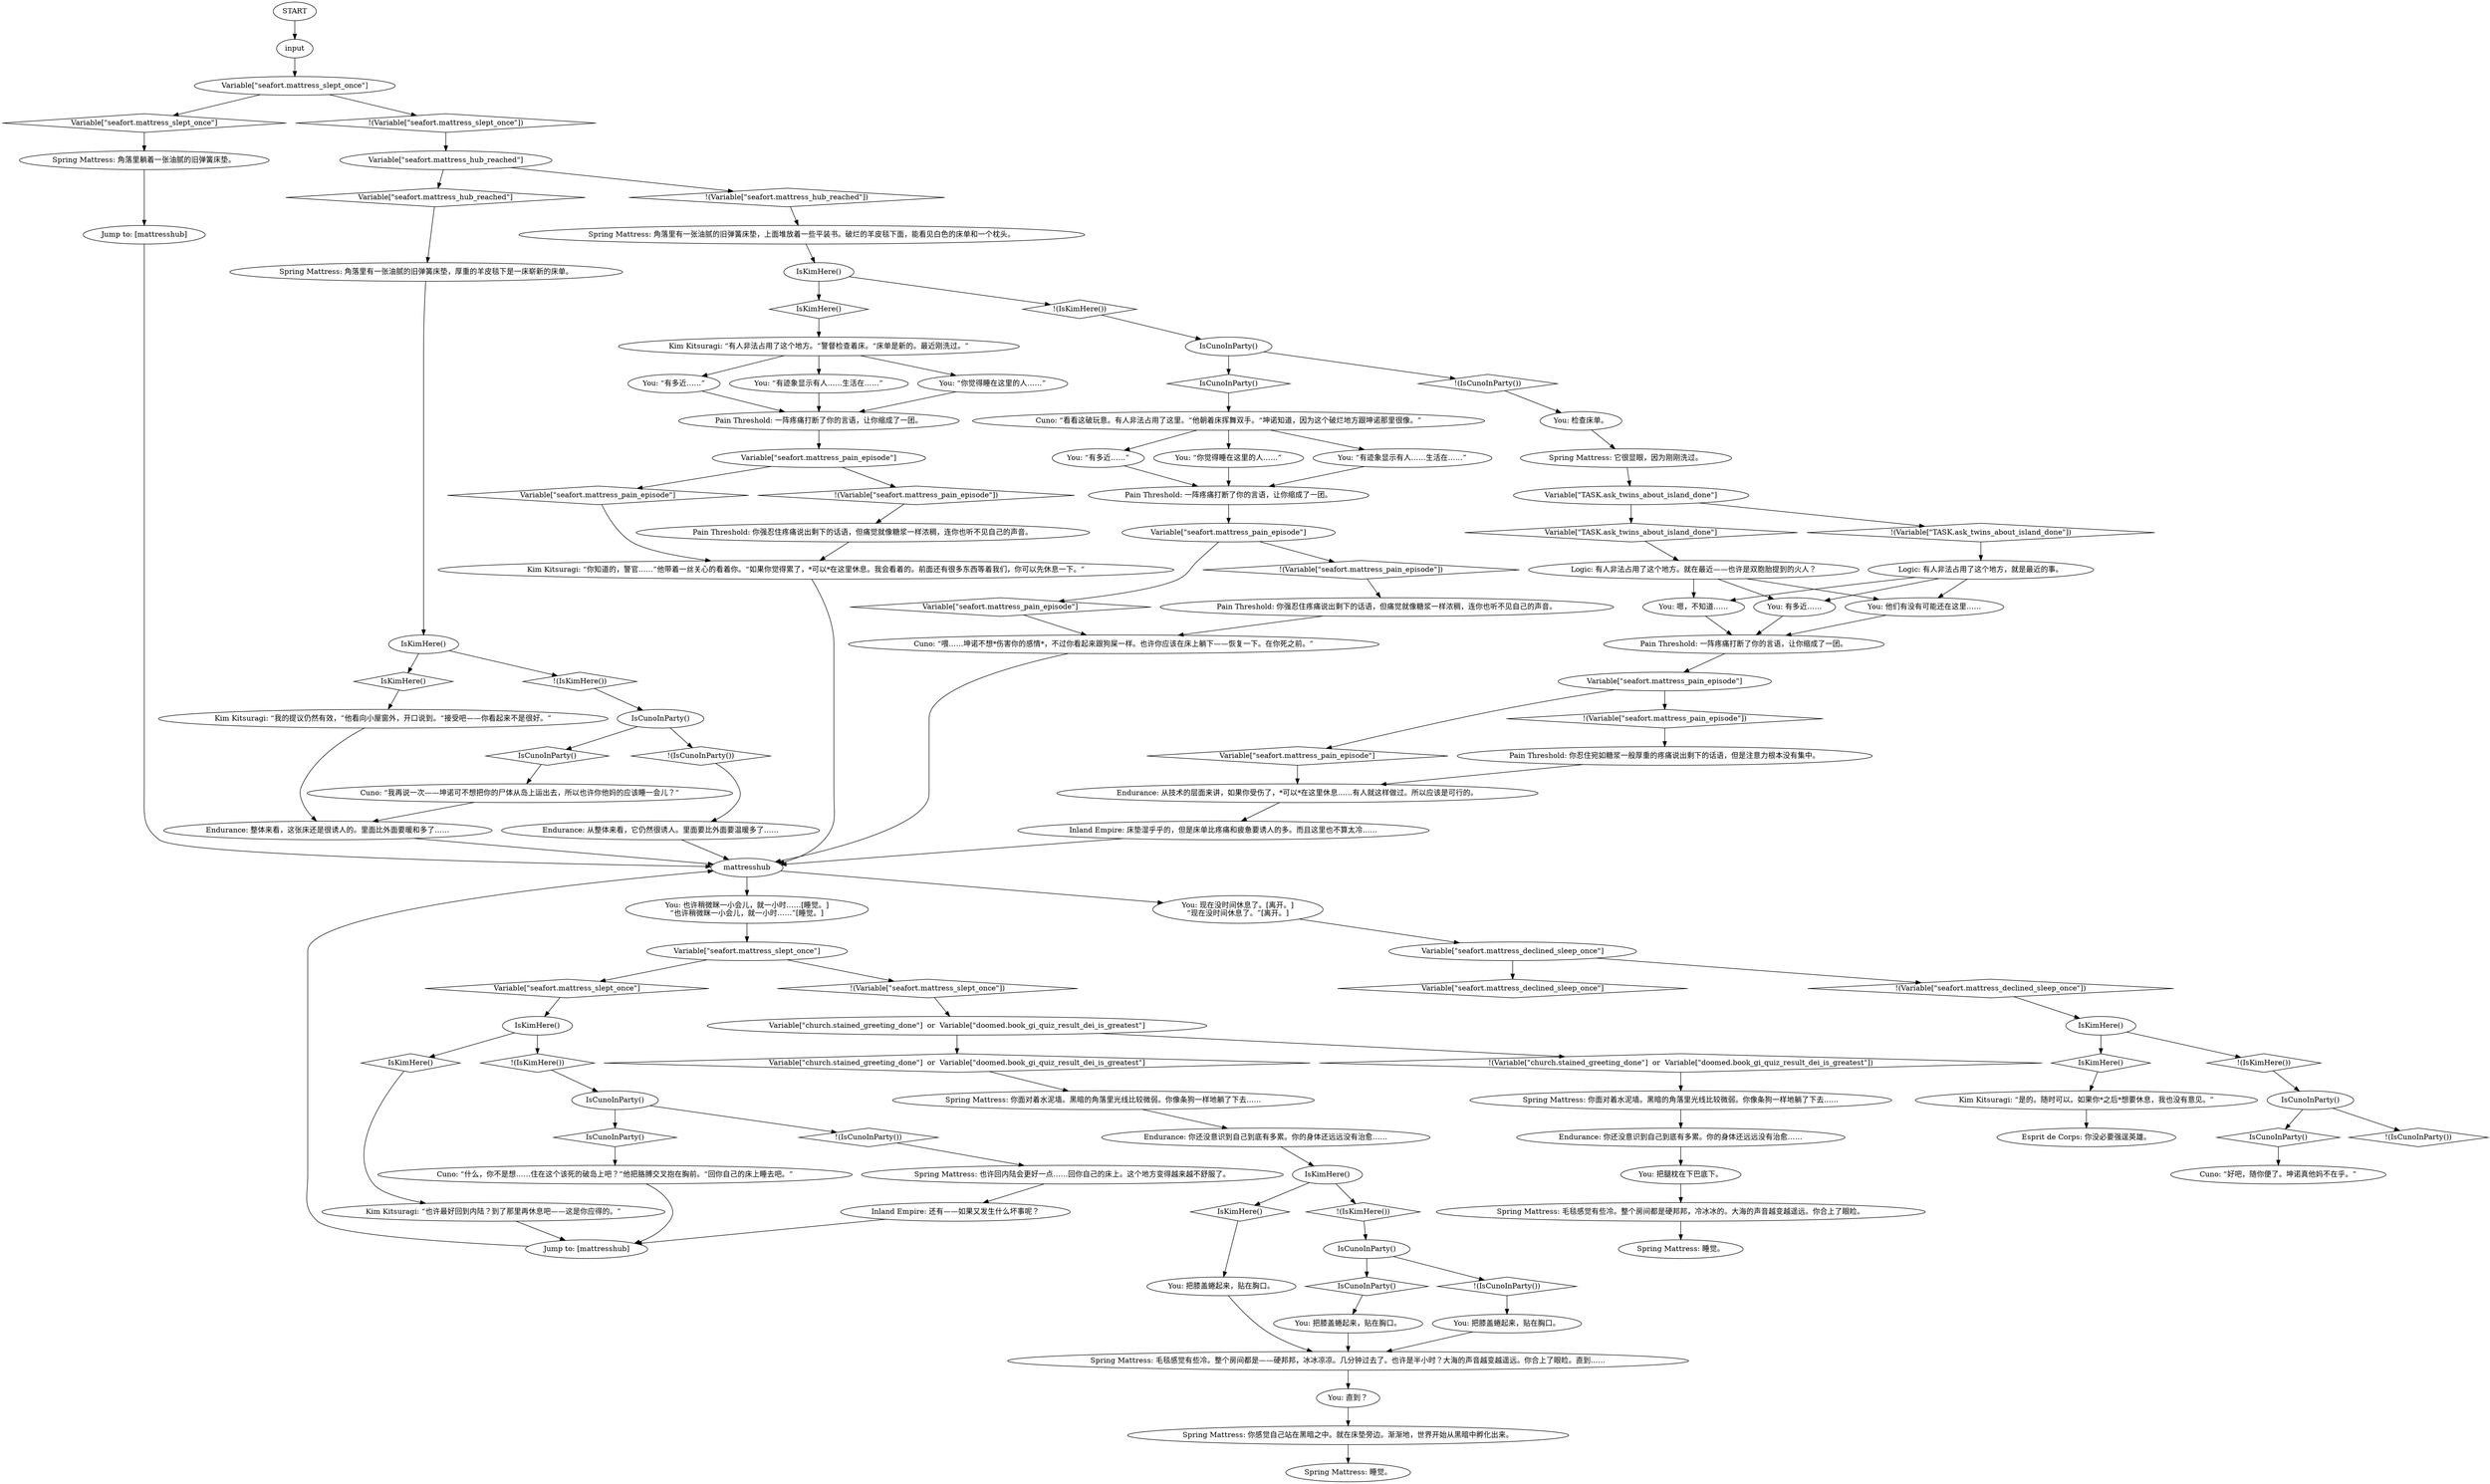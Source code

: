 # SEAFORT INT / SPRING MATTRESS
# (mattress interactable) (this is where you sleep)
# ==================================================
digraph G {
	  0 [label="START"];
	  1 [label="input"];
	  2 [label="Spring Mattress: 角落里有一张油腻的旧弹簧床垫，上面堆放着一些平装书。破烂的羊皮毯下面，能看见白色的床单和一个枕头。"];
	  3 [label="You: 也许稍微眯一小会儿，就一小时……[睡觉。]\n“也许稍微眯一小会儿，就一小时……”[睡觉。]"];
	  4 [label="Esprit de Corps: 你没必要强逞英雄。"];
	  5 [label="Cuno: “好吧，随你便了。坤诺真他妈不在乎。”"];
	  6 [label="IsKimHere()"];
	  7 [label="IsKimHere()", shape=diamond];
	  8 [label="!(IsKimHere())", shape=diamond];
	  9 [label="You: “有多近……”"];
	  10 [label="Variable[\"seafort.mattress_declined_sleep_once\"]"];
	  11 [label="Variable[\"seafort.mattress_declined_sleep_once\"]", shape=diamond];
	  12 [label="!(Variable[\"seafort.mattress_declined_sleep_once\"])", shape=diamond];
	  13 [label="You: “有迹象显示有人……生活在……”"];
	  14 [label="Kim Kitsuragi: “你知道的，警官……”他带着一丝关心的看着你。“如果你觉得累了，*可以*在这里休息。我会看着的。前面还有很多东西等着我们，你可以先休息一下。”"];
	  15 [label="Kim Kitsuragi: “是的。随时可以。如果你*之后*想要休息，我也没有意见。”"];
	  16 [label="Endurance: 从技术的层面来讲，如果你受伤了，*可以*在这里休息……有人就这样做过。所以应该是可行的。"];
	  17 [label="Endurance: 从整体来看，它仍然很诱人。里面要比外面要温暖多了……"];
	  18 [label="Jump to: [mattresshub]"];
	  19 [label="You: 把膝盖蜷起来，贴在胸口。"];
	  20 [label="You: 嗯，不知道……"];
	  21 [label="You: 检查床单。"];
	  22 [label="Pain Threshold: 一阵疼痛打断了你的言语，让你缩成了一团。"];
	  23 [label="You: 有多近……"];
	  24 [label="Variable[\"seafort.mattress_hub_reached\"]"];
	  25 [label="Variable[\"seafort.mattress_hub_reached\"]", shape=diamond];
	  26 [label="!(Variable[\"seafort.mattress_hub_reached\"])", shape=diamond];
	  27 [label="IsKimHere()"];
	  28 [label="IsKimHere()", shape=diamond];
	  29 [label="!(IsKimHere())", shape=diamond];
	  30 [label="IsKimHere()"];
	  31 [label="IsKimHere()", shape=diamond];
	  32 [label="!(IsKimHere())", shape=diamond];
	  33 [label="Endurance: 你还没意识到自己到底有多累。你的身体还远远没有治愈……"];
	  34 [label="Inland Empire: 还有——如果又发生什么坏事呢？"];
	  35 [label="IsCunoInParty()"];
	  36 [label="IsCunoInParty()", shape=diamond];
	  37 [label="!(IsCunoInParty())", shape=diamond];
	  38 [label="Jump to: [mattresshub]"];
	  39 [label="Variable[\"church.stained_greeting_done\"]  or  Variable[\"doomed.book_gi_quiz_result_dei_is_greatest\"]"];
	  40 [label="Variable[\"church.stained_greeting_done\"]  or  Variable[\"doomed.book_gi_quiz_result_dei_is_greatest\"]", shape=diamond];
	  41 [label="!(Variable[\"church.stained_greeting_done\"]  or  Variable[\"doomed.book_gi_quiz_result_dei_is_greatest\"])", shape=diamond];
	  42 [label="Spring Mattress: 毛毯感觉有些冷。整个房间都是——硬邦邦，冰冰凉凉。几分钟过去了。也许是半小时？大海的声音越变越遥远。你合上了眼睑。直到……"];
	  43 [label="You: 直到？"];
	  44 [label="Spring Mattress: 你感觉自己站在黑暗之中。就在床垫旁边。渐渐地，世界开始从黑暗中孵化出来。"];
	  45 [label="IsCunoInParty()"];
	  46 [label="IsCunoInParty()", shape=diamond];
	  47 [label="!(IsCunoInParty())", shape=diamond];
	  48 [label="Logic: 有人非法占用了这个地方。就在最近——也许是双胞胎提到的火人？"];
	  49 [label="Variable[\"seafort.mattress_pain_episode\"]"];
	  50 [label="Variable[\"seafort.mattress_pain_episode\"]", shape=diamond];
	  51 [label="!(Variable[\"seafort.mattress_pain_episode\"])", shape=diamond];
	  52 [label="You: “你觉得睡在这里的人……”"];
	  53 [label="Spring Mattress: 角落里有一张油腻的旧弹簧床垫，厚重的羊皮毯下是一床崭新的床单。"];
	  54 [label="Cuno: “我再说一次——坤诺可不想把你的尸体从岛上运出去，所以也许你他妈的应该睡一会儿？”"];
	  56 [label="Kim Kitsuragi: “也许最好回到内陆？到了那里再休息吧——这是你应得的。”"];
	  57 [label="Spring Mattress: 睡觉。"];
	  58 [label="Variable[\"seafort.mattress_slept_once\"]"];
	  59 [label="Variable[\"seafort.mattress_slept_once\"]", shape=diamond];
	  60 [label="!(Variable[\"seafort.mattress_slept_once\"])", shape=diamond];
	  61 [label="Cuno: “喂……坤诺不想*伤害你的感情*，不过你看起来跟狗屎一样。也许你应该在床上躺下——恢复一下。在你死之前。”"];
	  62 [label="Spring Mattress: 毛毯感觉有些冷。整个房间都是硬邦邦，冷冰冰的。大海的声音越变越遥远。你合上了眼睑。"];
	  63 [label="IsKimHere()"];
	  64 [label="IsKimHere()", shape=diamond];
	  65 [label="!(IsKimHere())", shape=diamond];
	  66 [label="Variable[\"TASK.ask_twins_about_island_done\"]"];
	  67 [label="Variable[\"TASK.ask_twins_about_island_done\"]", shape=diamond];
	  68 [label="!(Variable[\"TASK.ask_twins_about_island_done\"])", shape=diamond];
	  69 [label="Endurance: 整体来看，这张床还是很诱人的。里面比外面要暖和多了……"];
	  70 [label="Pain Threshold: 你强忍住疼痛说出剩下的话语，但痛觉就像糖浆一样浓稠，连你也听不见自己的声音。"];
	  71 [label="You: 把膝盖蜷起来，贴在胸口。"];
	  72 [label="IsCunoInParty()"];
	  73 [label="IsCunoInParty()", shape=diamond];
	  74 [label="!(IsCunoInParty())", shape=diamond];
	  75 [label="Spring Mattress: 你面对着水泥墙。黑暗的角落里光线比较微弱。你像条狗一样地躺了下去……"];
	  76 [label="Spring Mattress: 也许回内陆会更好一点……回你自己的床上。这个地方变得越来越不舒服了。"];
	  77 [label="You: 他们有没有可能还在这里……"];
	  78 [label="Pain Threshold: 你忍住宛如糖浆一般厚重的疼痛说出剩下的话语，但是注意力根本没有集中。"];
	  79 [label="Variable[\"seafort.mattress_slept_once\"]"];
	  80 [label="Variable[\"seafort.mattress_slept_once\"]", shape=diamond];
	  81 [label="!(Variable[\"seafort.mattress_slept_once\"])", shape=diamond];
	  82 [label="Endurance: 你还没意识到自己到底有多累。你的身体还远远没有治愈……"];
	  83 [label="Pain Threshold: 一阵疼痛打断了你的言语，让你缩成了一团。"];
	  84 [label="You: 现在没时间休息了。[离开。]\n“现在没时间休息了。”[离开。]"];
	  85 [label="Logic: 有人非法占用了这个地方，就是最近的事。"];
	  86 [label="Spring Mattress: 它很显眼，因为刚刚洗过。"];
	  87 [label="Variable[\"seafort.mattress_pain_episode\"]"];
	  88 [label="Variable[\"seafort.mattress_pain_episode\"]", shape=diamond];
	  89 [label="!(Variable[\"seafort.mattress_pain_episode\"])", shape=diamond];
	  90 [label="You: “有多近……”"];
	  91 [label="IsCunoInParty()"];
	  92 [label="IsCunoInParty()", shape=diamond];
	  93 [label="!(IsCunoInParty())", shape=diamond];
	  94 [label="Pain Threshold: 一阵疼痛打断了你的言语，让你缩成了一团。"];
	  95 [label="IsCunoInParty()"];
	  96 [label="IsCunoInParty()", shape=diamond];
	  97 [label="!(IsCunoInParty())", shape=diamond];
	  98 [label="You: 把腿枕在下巴底下。"];
	  99 [label="You: “你觉得睡在这里的人……”"];
	  100 [label="You: 把膝盖蜷起来，贴在胸口。"];
	  101 [label="mattresshub"];
	  102 [label="You: “有迹象显示有人……生活在……”"];
	  103 [label="Variable[\"seafort.mattress_pain_episode\"]"];
	  104 [label="Variable[\"seafort.mattress_pain_episode\"]", shape=diamond];
	  105 [label="!(Variable[\"seafort.mattress_pain_episode\"])", shape=diamond];
	  106 [label="Spring Mattress: 睡觉。"];
	  107 [label="Kim Kitsuragi: “有人非法占用了这个地方。”警督检查着床。“床单是新的。最近刚洗过。”"];
	  108 [label="Kim Kitsuragi: “我的提议仍然有效，”他看向小屋窗外，开口说到。“接受吧——你看起来不是很好。”"];
	  109 [label="IsKimHere()"];
	  110 [label="IsKimHere()", shape=diamond];
	  111 [label="!(IsKimHere())", shape=diamond];
	  112 [label="Inland Empire: 床垫湿乎乎的，但是床单比疼痛和疲惫要诱人的多。而且这里也不算太冷……"];
	  113 [label="Pain Threshold: 你强忍住疼痛说出剩下的话语，但痛觉就像糖浆一样浓稠，连你也听不见自己的声音。"];
	  114 [label="Spring Mattress: 角落里躺着一张油腻的旧弹簧床垫。"];
	  115 [label="Cuno: “什么，你不是想……住在这个该死的破岛上吧？”他把胳膊交叉抱在胸前。“回你自己的床上睡去吧。”"];
	  116 [label="Spring Mattress: 你面对着水泥墙。黑暗的角落里光线比较微弱。你像条狗一样地躺了下去……"];
	  117 [label="Cuno: “看看这破玩意。有人非法占用了这里。”他朝着床挥舞双手。“坤诺知道，因为这个破烂地方跟坤诺那里很像。”"];
	  0 -> 1
	  1 -> 58
	  2 -> 6
	  3 -> 79
	  6 -> 8
	  6 -> 7
	  7 -> 107
	  8 -> 35
	  9 -> 22
	  10 -> 11
	  10 -> 12
	  12 -> 109
	  13 -> 22
	  14 -> 101
	  15 -> 4
	  16 -> 112
	  17 -> 101
	  18 -> 101
	  19 -> 42
	  20 -> 94
	  21 -> 86
	  22 -> 87
	  23 -> 94
	  24 -> 25
	  24 -> 26
	  25 -> 53
	  26 -> 2
	  27 -> 28
	  27 -> 29
	  28 -> 108
	  29 -> 95
	  30 -> 32
	  30 -> 31
	  31 -> 56
	  32 -> 72
	  33 -> 98
	  34 -> 38
	  35 -> 36
	  35 -> 37
	  36 -> 117
	  37 -> 21
	  38 -> 101
	  39 -> 40
	  39 -> 41
	  40 -> 75
	  41 -> 116
	  42 -> 43
	  43 -> 44
	  44 -> 106
	  45 -> 46
	  45 -> 47
	  46 -> 19
	  47 -> 100
	  48 -> 20
	  48 -> 77
	  48 -> 23
	  49 -> 50
	  49 -> 51
	  50 -> 16
	  51 -> 78
	  52 -> 22
	  53 -> 27
	  54 -> 69
	  56 -> 38
	  58 -> 59
	  58 -> 60
	  59 -> 114
	  60 -> 24
	  61 -> 101
	  62 -> 57
	  63 -> 64
	  63 -> 65
	  64 -> 71
	  65 -> 45
	  66 -> 67
	  66 -> 68
	  67 -> 48
	  68 -> 85
	  69 -> 101
	  70 -> 61
	  71 -> 42
	  72 -> 73
	  72 -> 74
	  73 -> 115
	  74 -> 76
	  75 -> 82
	  76 -> 34
	  77 -> 94
	  78 -> 16
	  79 -> 80
	  79 -> 81
	  80 -> 30
	  81 -> 39
	  82 -> 63
	  83 -> 103
	  84 -> 10
	  85 -> 20
	  85 -> 77
	  85 -> 23
	  86 -> 66
	  87 -> 88
	  87 -> 89
	  88 -> 14
	  89 -> 113
	  90 -> 83
	  91 -> 92
	  91 -> 93
	  92 -> 5
	  94 -> 49
	  95 -> 96
	  95 -> 97
	  96 -> 54
	  97 -> 17
	  98 -> 62
	  99 -> 83
	  100 -> 42
	  101 -> 3
	  101 -> 84
	  102 -> 83
	  103 -> 104
	  103 -> 105
	  104 -> 61
	  105 -> 70
	  107 -> 9
	  107 -> 52
	  107 -> 13
	  108 -> 69
	  109 -> 110
	  109 -> 111
	  110 -> 15
	  111 -> 91
	  112 -> 101
	  113 -> 14
	  114 -> 18
	  115 -> 38
	  116 -> 33
	  117 -> 90
	  117 -> 99
	  117 -> 102
}


